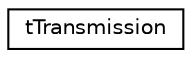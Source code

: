digraph "Graphical Class Hierarchy"
{
  edge [fontname="Helvetica",fontsize="10",labelfontname="Helvetica",labelfontsize="10"];
  node [fontname="Helvetica",fontsize="10",shape=record];
  rankdir="LR";
  Node1 [label="tTransmission",height=0.2,width=0.4,color="black", fillcolor="white", style="filled",URL="$structt_transmission.html"];
}
